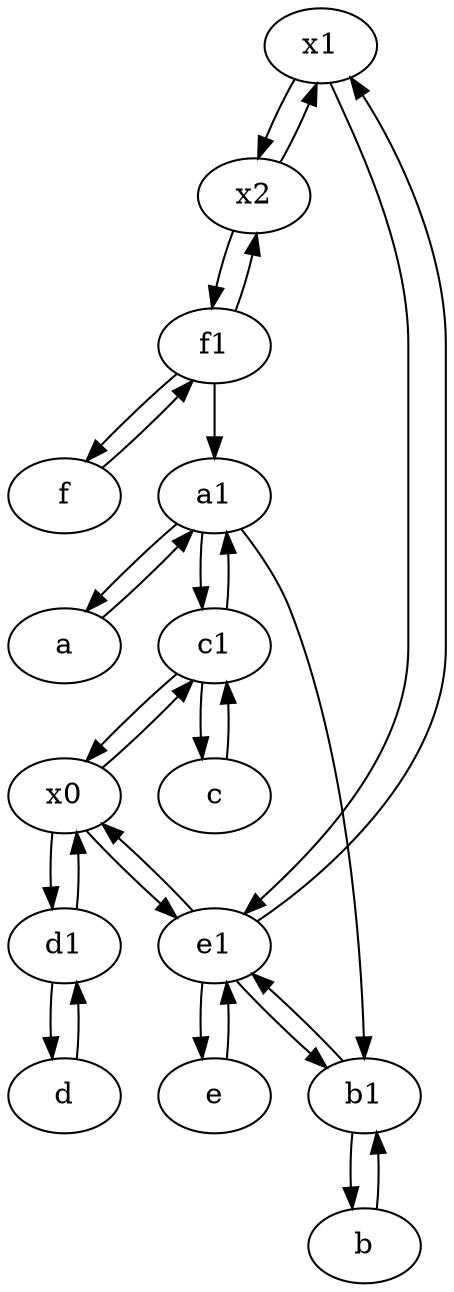 digraph  {
	x1;
	c1 [pos="30,15!"];
	x0;
	b1 [pos="45,20!"];
	f [pos="15,45!"];
	x2;
	d [pos="20,30!"];
	f1;
	a1 [pos="40,15!"];
	a [pos="40,10!"];
	b [pos="50,20!"];
	e [pos="30,50!"];
	c [pos="20,10!"];
	e1 [pos="25,45!"];
	d1 [pos="25,30!"];
	e1 -> x1;
	x2 -> x1;
	a1 -> b1;
	a1 -> a;
	d1 -> x0;
	e1 -> e;
	a1 -> c1;
	e1 -> b1;
	x0 -> e1;
	c1 -> x0;
	c -> c1;
	d -> d1;
	f1 -> x2;
	b1 -> b;
	x0 -> c1;
	e -> e1;
	b -> b1;
	e1 -> x0;
	f -> f1;
	f1 -> a1;
	c1 -> c;
	d1 -> d;
	a -> a1;
	x1 -> e1;
	x0 -> d1;
	f1 -> f;
	x1 -> x2;
	x2 -> f1;
	b1 -> e1;
	c1 -> a1;

	}